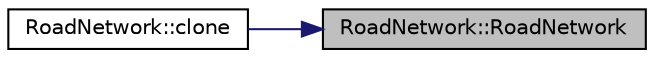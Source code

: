 digraph "RoadNetwork::RoadNetwork"
{
 // LATEX_PDF_SIZE
  edge [fontname="Helvetica",fontsize="10",labelfontname="Helvetica",labelfontsize="10"];
  node [fontname="Helvetica",fontsize="10",shape=record];
  rankdir="RL";
  Node1 [label="RoadNetwork::RoadNetwork",height=0.2,width=0.4,color="black", fillcolor="grey75", style="filled", fontcolor="black",tooltip="Default constructor Initializes a new road network with empty description, zero cost,..."];
  Node1 -> Node2 [dir="back",color="midnightblue",fontsize="10",style="solid",fontname="Helvetica"];
  Node2 [label="RoadNetwork::clone",height=0.2,width=0.4,color="black", fillcolor="white", style="filled",URL="$classRoadNetwork.html#a9fdde2908889cc83fde582f6319df1d0",tooltip="Creates a deep copy of the road network."];
}
